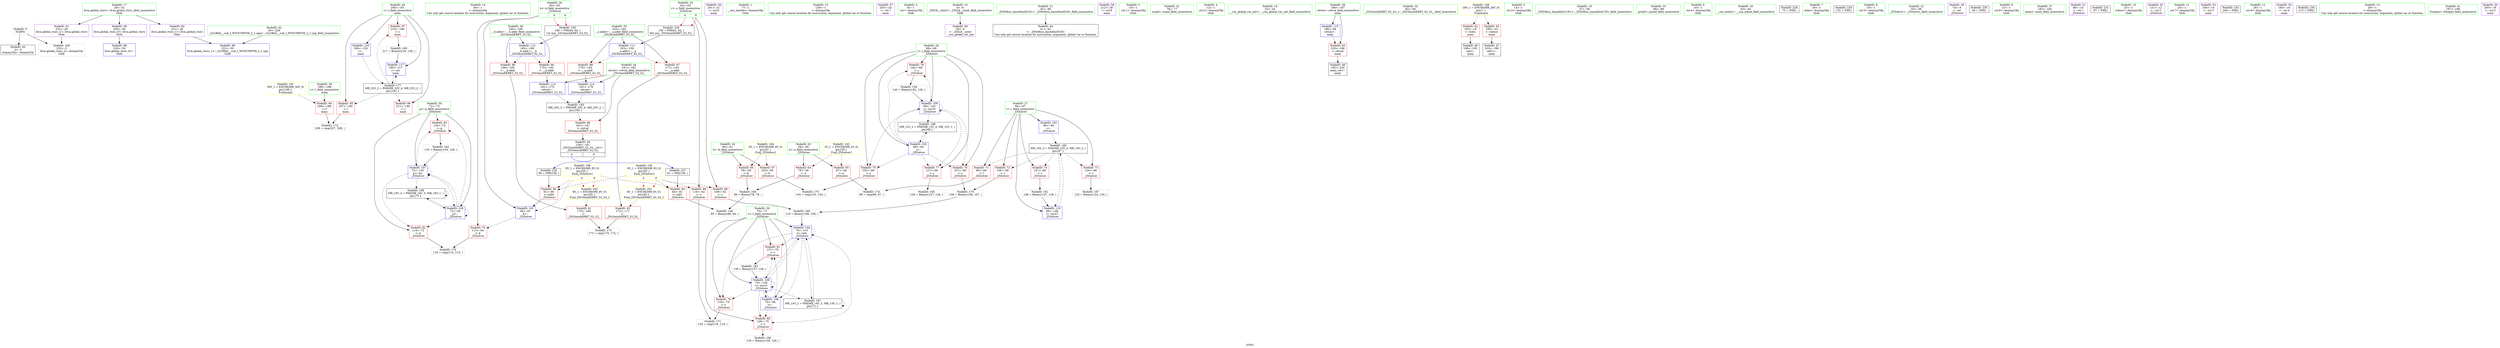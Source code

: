 digraph "SVFG" {
	label="SVFG";

	Node0x563a9933ad30 [shape=record,color=grey,label="{NodeID: 0\nNullPtr}"];
	Node0x563a9933ad30 -> Node0x563a99352970[style=solid];
	Node0x563a9933ad30 -> Node0x563a99353180[style=solid];
	Node0x563a99352eb0 [shape=record,color=red,label="{NodeID: 97\n216\<--190\n\<--i\nmain\n}"];
	Node0x563a99352eb0 -> Node0x563a9935ae40[style=solid];
	Node0x563a99350f10 [shape=record,color=green,label="{NodeID: 14\n94\<--1\n\<--dummyObj\nCan only get source location for instruction, argument, global var or function.}"];
	Node0x563a99356780 [shape=record,color=yellow,style=double,label="{NodeID: 194\n4V_1 = ENCHI(MR_4V_0)\npts\{61 \}\nFun[_Z5Solvev]}"];
	Node0x563a99356780 -> Node0x563a99354d30[style=dashed];
	Node0x563a99356780 -> Node0x563a99354e00[style=dashed];
	Node0x563a99353aa0 [shape=record,color=blue,label="{NodeID: 111\n163\<--159\n__a.addr\<--__a\n_ZSt3minIiERKT_S2_S2_\n}"];
	Node0x563a99353aa0 -> Node0x563a99355e40[style=dashed];
	Node0x563a99353aa0 -> Node0x563a99355f10[style=dashed];
	Node0x563a99351c20 [shape=record,color=green,label="{NodeID: 28\n68\<--69\nj\<--j_field_insensitive\n_Z5Solvev\n}"];
	Node0x563a99351c20 -> Node0x563a99355480[style=solid];
	Node0x563a99351c20 -> Node0x563a99355550[style=solid];
	Node0x563a99351c20 -> Node0x563a99355620[style=solid];
	Node0x563a99351c20 -> Node0x563a993556f0[style=solid];
	Node0x563a99351c20 -> Node0x563a99353420[style=solid];
	Node0x563a99351c20 -> Node0x563a99353900[style=solid];
	Node0x563a99352870 [shape=record,color=green,label="{NodeID: 42\n30\<--226\n_GLOBAL__sub_I_WYOCMWYH_2_1.cpp\<--_GLOBAL__sub_I_WYOCMWYH_2_1.cpp_field_insensitive\n}"];
	Node0x563a99352870 -> Node0x563a99353080[style=solid];
	Node0x563a99354480 [shape=record,color=purple,label="{NodeID: 56\n201\<--21\n\<--.str.6\nmain\n}"];
	Node0x563a99373770 [shape=record,color=black,label="{NodeID: 236\n160 = PHI(64, 64, )\n1st arg _ZSt3minIiERKT_S2_S2_ }"];
	Node0x563a99373770 -> Node0x563a99353b70[style=solid];
	Node0x563a99355070 [shape=record,color=red,label="{NodeID: 70\n115\<--64\n\<--k\n_Z5Solvev\n}"];
	Node0x563a99355070 -> Node0x563a9935c640[style=solid];
	Node0x563a9935b8c0 [shape=record,color=grey,label="{NodeID: 167\n125 = Binary(124, 126, )\n}"];
	Node0x563a99355bd0 [shape=record,color=red,label="{NodeID: 84\n84\<--81\n\<--call1\n_Z5Solvev\n}"];
	Node0x563a99355bd0 -> Node0x563a9935b440[style=solid];
	Node0x563a9933aec0 [shape=record,color=green,label="{NodeID: 1\n7\<--1\n__dso_handle\<--dummyObj\nGlob }"];
	Node0x563a99352f80 [shape=record,color=blue,label="{NodeID: 98\n230\<--29\nllvm.global_ctors_0\<--\nGlob }"];
	Node0x563a99351010 [shape=record,color=green,label="{NodeID: 15\n126\<--1\n\<--dummyObj\nCan only get source location for instruction, argument, global var or function.}"];
	Node0x563a99356860 [shape=record,color=yellow,style=double,label="{NodeID: 195\n6V_1 = ENCHI(MR_6V_0)\npts\{63 \}\nFun[_Z5Solvev]|{|<s4>4|<s5>6}}"];
	Node0x563a99356860 -> Node0x563a99354ed0[style=dashed];
	Node0x563a99356860 -> Node0x563a99354fa0[style=dashed];
	Node0x563a99356860 -> Node0x563a99355bd0[style=dashed];
	Node0x563a99356860 -> Node0x563a99355ca0[style=dashed];
	Node0x563a99356860:s4 -> Node0x563a99356da0[style=dashed,color=red];
	Node0x563a99356860:s5 -> Node0x563a99356da0[style=dashed,color=red];
	Node0x563a99353b70 [shape=record,color=blue,label="{NodeID: 112\n165\<--160\n__b.addr\<--__b\n_ZSt3minIiERKT_S2_S2_\n}"];
	Node0x563a99353b70 -> Node0x563a99355fe0[style=dashed];
	Node0x563a99353b70 -> Node0x563a993560b0[style=dashed];
	Node0x563a99351cf0 [shape=record,color=green,label="{NodeID: 29\n70\<--71\nt\<--t_field_insensitive\n_Z5Solvev\n}"];
	Node0x563a99351cf0 -> Node0x563a993557c0[style=solid];
	Node0x563a99351cf0 -> Node0x563a99355890[style=solid];
	Node0x563a99351cf0 -> Node0x563a99355960[style=solid];
	Node0x563a99351cf0 -> Node0x563a993534f0[style=solid];
	Node0x563a99351cf0 -> Node0x563a99353690[style=solid];
	Node0x563a99351cf0 -> Node0x563a99353830[style=solid];
	Node0x563a99352970 [shape=record,color=black,label="{NodeID: 43\n2\<--3\ndummyVal\<--dummyVal\n}"];
	Node0x563a99354550 [shape=record,color=purple,label="{NodeID: 57\n203\<--24\n\<--.str.7\nmain\n}"];
	Node0x563a99355140 [shape=record,color=red,label="{NodeID: 71\n96\<--66\n\<--i\n_Z5Solvev\n}"];
	Node0x563a99355140 -> Node0x563a9935c340[style=solid];
	Node0x563a9935ba40 [shape=record,color=grey,label="{NodeID: 168\n80 = Binary(78, 79, )\n}"];
	Node0x563a9935ba40 -> Node0x563a9935b440[style=solid];
	Node0x563a99355ca0 [shape=record,color=red,label="{NodeID: 85\n91\<--90\n\<--call4\n_Z5Solvev\n}"];
	Node0x563a99355ca0 -> Node0x563a99353280[style=solid];
	Node0x563a9934ffc0 [shape=record,color=green,label="{NodeID: 2\n8\<--1\n.str\<--dummyObj\nGlob }"];
	Node0x563a99353080 [shape=record,color=blue,label="{NodeID: 99\n231\<--30\nllvm.global_ctors_1\<--_GLOBAL__sub_I_WYOCMWYH_2_1.cpp\nGlob }"];
	Node0x563a99351110 [shape=record,color=green,label="{NodeID: 16\n4\<--6\n_ZStL8__ioinit\<--_ZStL8__ioinit_field_insensitive\nGlob }"];
	Node0x563a99351110 -> Node0x563a99353ed0[style=solid];
	Node0x563a99356940 [shape=record,color=yellow,style=double,label="{NodeID: 196\n8V_1 = ENCHI(MR_8V_0)\npts\{65 \}\nFun[_Z5Solvev]|{|<s3>4|<s4>6}}"];
	Node0x563a99356940 -> Node0x563a99355bd0[style=dashed];
	Node0x563a99356940 -> Node0x563a99355ca0[style=dashed];
	Node0x563a99356940 -> Node0x563a99353280[style=dashed];
	Node0x563a99356940:s3 -> Node0x563a99356eb0[style=dashed,color=red];
	Node0x563a99356940:s4 -> Node0x563a99356eb0[style=dashed,color=red];
	Node0x563a99353c40 [shape=record,color=blue,label="{NodeID: 113\n161\<--175\nretval\<--\n_ZSt3minIiERKT_S2_S2_\n}"];
	Node0x563a99353c40 -> Node0x563a99363bb0[style=dashed];
	Node0x563a99351dc0 [shape=record,color=green,label="{NodeID: 30\n72\<--73\np\<--p_field_insensitive\n_Z5Solvev\n}"];
	Node0x563a99351dc0 -> Node0x563a99355a30[style=solid];
	Node0x563a99351dc0 -> Node0x563a99355b00[style=solid];
	Node0x563a99351dc0 -> Node0x563a993535c0[style=solid];
	Node0x563a99351dc0 -> Node0x563a99353760[style=solid];
	Node0x563a99352a70 [shape=record,color=black,label="{NodeID: 44\n41\<--42\n\<--_ZNSt8ios_base4InitD1Ev\nCan only get source location for instruction, argument, global var or function.}"];
	Node0x563a99354620 [shape=record,color=purple,label="{NodeID: 58\n212\<--26\n\<--.str.8\nmain\n}"];
	Node0x563a99355210 [shape=record,color=red,label="{NodeID: 72\n106\<--66\n\<--i\n_Z5Solvev\n}"];
	Node0x563a99355210 -> Node0x563a9935bd40[style=solid];
	Node0x563a9935bbc0 [shape=record,color=grey,label="{NodeID: 169\n110 = Binary(108, 109, )\n}"];
	Node0x563a9935bbc0 -> Node0x563a993534f0[style=solid];
	Node0x563a99355d70 [shape=record,color=red,label="{NodeID: 86\n181\<--161\n\<--retval\n_ZSt3minIiERKT_S2_S2_\n}"];
	Node0x563a99355d70 -> Node0x563a99352b70[style=solid];
	Node0x563a99350050 [shape=record,color=green,label="{NodeID: 3\n10\<--1\n.str.1\<--dummyObj\nGlob }"];
	Node0x563a99363bb0 [shape=record,color=black,label="{NodeID: 183\nMR_20V_3 = PHI(MR_20V_4, MR_20V_2, )\npts\{162 \}\n}"];
	Node0x563a99363bb0 -> Node0x563a99355d70[style=dashed];
	Node0x563a99353180 [shape=record,color=blue, style = dotted,label="{NodeID: 100\n232\<--3\nllvm.global_ctors_2\<--dummyVal\nGlob }"];
	Node0x563a99351210 [shape=record,color=green,label="{NodeID: 17\n28\<--32\nllvm.global_ctors\<--llvm.global_ctors_field_insensitive\nGlob }"];
	Node0x563a99351210 -> Node0x563a993546f0[style=solid];
	Node0x563a99351210 -> Node0x563a993547f0[style=solid];
	Node0x563a99351210 -> Node0x563a993548f0[style=solid];
	Node0x563a99353d10 [shape=record,color=blue,label="{NodeID: 114\n161\<--178\nretval\<--\n_ZSt3minIiERKT_S2_S2_\n}"];
	Node0x563a99353d10 -> Node0x563a99363bb0[style=dashed];
	Node0x563a99351e90 [shape=record,color=green,label="{NodeID: 31\n76\<--77\nscanf\<--scanf_field_insensitive\n}"];
	Node0x563a99352b70 [shape=record,color=black,label="{NodeID: 45\n158\<--181\n_ZSt3minIiERKT_S2_S2__ret\<--\n_ZSt3minIiERKT_S2_S2_\n|{<s0>4|<s1>6}}"];
	Node0x563a99352b70:s0 -> Node0x563a99372c70[style=solid,color=blue];
	Node0x563a99352b70:s1 -> Node0x563a993731a0[style=solid,color=blue];
	Node0x563a993546f0 [shape=record,color=purple,label="{NodeID: 59\n230\<--28\nllvm.global_ctors_0\<--llvm.global_ctors\nGlob }"];
	Node0x563a993546f0 -> Node0x563a99352f80[style=solid];
	Node0x563a993552e0 [shape=record,color=red,label="{NodeID: 73\n124\<--66\n\<--i\n_Z5Solvev\n}"];
	Node0x563a993552e0 -> Node0x563a9935b8c0[style=solid];
	Node0x563a9935bd40 [shape=record,color=grey,label="{NodeID: 170\n108 = Binary(106, 107, )\n}"];
	Node0x563a9935bd40 -> Node0x563a9935bbc0[style=solid];
	Node0x563a99355e40 [shape=record,color=red,label="{NodeID: 87\n171\<--163\n\<--__a.addr\n_ZSt3minIiERKT_S2_S2_\n}"];
	Node0x563a99355e40 -> Node0x563a99356250[style=solid];
	Node0x563a993500e0 [shape=record,color=green,label="{NodeID: 4\n12\<--1\n.str.2\<--dummyObj\nGlob }"];
	Node0x563a99353280 [shape=record,color=blue,label="{NodeID: 101\n64\<--91\nk\<--\n_Z5Solvev\n}"];
	Node0x563a99353280 -> Node0x563a99355070[style=dashed];
	Node0x563a99351310 [shape=record,color=green,label="{NodeID: 18\n33\<--34\n__cxx_global_var_init\<--__cxx_global_var_init_field_insensitive\n}"];
	Node0x563a993585b0 [shape=record,color=blue,label="{NodeID: 115\n186\<--94\nretval\<--\nmain\n}"];
	Node0x563a993585b0 -> Node0x563a99356320[style=dashed];
	Node0x563a99351f90 [shape=record,color=green,label="{NodeID: 32\n82\<--83\n_ZSt3minIiERKT_S2_S2_\<--_ZSt3minIiERKT_S2_S2__field_insensitive\n}"];
	Node0x563a99352c40 [shape=record,color=black,label="{NodeID: 46\n196\<--193\ncall\<--\nmain\n}"];
	Node0x563a993547f0 [shape=record,color=purple,label="{NodeID: 60\n231\<--28\nllvm.global_ctors_1\<--llvm.global_ctors\nGlob }"];
	Node0x563a993547f0 -> Node0x563a99353080[style=solid];
	Node0x563a993553b0 [shape=record,color=red,label="{NodeID: 74\n147\<--66\n\<--i\n_Z5Solvev\n}"];
	Node0x563a993553b0 -> Node0x563a9935afc0[style=solid];
	Node0x563a9935bec0 [shape=record,color=grey,label="{NodeID: 171\n120 = cmp(118, 119, )\n}"];
	Node0x563a99355f10 [shape=record,color=red,label="{NodeID: 88\n178\<--163\n\<--__a.addr\n_ZSt3minIiERKT_S2_S2_\n}"];
	Node0x563a99355f10 -> Node0x563a99353d10[style=solid];
	Node0x563a99350170 [shape=record,color=green,label="{NodeID: 5\n14\<--1\n.str.3\<--dummyObj\nGlob }"];
	Node0x563a993645b0 [shape=record,color=black,label="{NodeID: 185\nMR_10V_3 = PHI(MR_10V_4, MR_10V_2, )\npts\{67 \}\n}"];
	Node0x563a993645b0 -> Node0x563a99355140[style=dashed];
	Node0x563a993645b0 -> Node0x563a99355210[style=dashed];
	Node0x563a993645b0 -> Node0x563a993552e0[style=dashed];
	Node0x563a993645b0 -> Node0x563a993553b0[style=dashed];
	Node0x563a993645b0 -> Node0x563a993539d0[style=dashed];
	Node0x563a99353350 [shape=record,color=blue,label="{NodeID: 102\n66\<--94\ni\<--\n_Z5Solvev\n}"];
	Node0x563a99353350 -> Node0x563a993645b0[style=dashed];
	Node0x563a99351410 [shape=record,color=green,label="{NodeID: 19\n37\<--38\n_ZNSt8ios_base4InitC1Ev\<--_ZNSt8ios_base4InitC1Ev_field_insensitive\n}"];
	Node0x563a99358680 [shape=record,color=blue,label="{NodeID: 116\n190\<--126\ni\<--\nmain\n}"];
	Node0x563a99358680 -> Node0x563a99361db0[style=dashed];
	Node0x563a99352090 [shape=record,color=green,label="{NodeID: 33\n88\<--89\nprintf\<--printf_field_insensitive\n}"];
	Node0x563a99352d10 [shape=record,color=black,label="{NodeID: 47\n202\<--199\ncall1\<--\nmain\n}"];
	Node0x563a99372c70 [shape=record,color=black,label="{NodeID: 227\n81 = PHI(158, )\n}"];
	Node0x563a99372c70 -> Node0x563a99355bd0[style=solid];
	Node0x563a993548f0 [shape=record,color=purple,label="{NodeID: 61\n232\<--28\nllvm.global_ctors_2\<--llvm.global_ctors\nGlob }"];
	Node0x563a993548f0 -> Node0x563a99353180[style=solid];
	Node0x563a99355480 [shape=record,color=red,label="{NodeID: 75\n102\<--68\n\<--j\n_Z5Solvev\n}"];
	Node0x563a99355480 -> Node0x563a9935c4c0[style=solid];
	Node0x563a9935c040 [shape=record,color=grey,label="{NodeID: 172\n209 = cmp(207, 208, )\n}"];
	Node0x563a99355fe0 [shape=record,color=red,label="{NodeID: 89\n169\<--165\n\<--__b.addr\n_ZSt3minIiERKT_S2_S2_\n}"];
	Node0x563a99355fe0 -> Node0x563a99356180[style=solid];
	Node0x563a993509b0 [shape=record,color=green,label="{NodeID: 6\n16\<--1\n.str.4\<--dummyObj\nGlob }"];
	Node0x563a99364ab0 [shape=record,color=black,label="{NodeID: 186\nMR_12V_2 = PHI(MR_12V_4, MR_12V_1, )\npts\{69 \}\n}"];
	Node0x563a99364ab0 -> Node0x563a99353420[style=dashed];
	Node0x563a99353420 [shape=record,color=blue,label="{NodeID: 103\n68\<--94\nj\<--\n_Z5Solvev\n}"];
	Node0x563a99353420 -> Node0x563a99355480[style=dashed];
	Node0x563a99353420 -> Node0x563a99355550[style=dashed];
	Node0x563a99353420 -> Node0x563a99355620[style=dashed];
	Node0x563a99353420 -> Node0x563a993556f0[style=dashed];
	Node0x563a99353420 -> Node0x563a99353900[style=dashed];
	Node0x563a99353420 -> Node0x563a99364ab0[style=dashed];
	Node0x563a99351510 [shape=record,color=green,label="{NodeID: 20\n43\<--44\n__cxa_atexit\<--__cxa_atexit_field_insensitive\n}"];
	Node0x563a99358750 [shape=record,color=blue,label="{NodeID: 117\n190\<--217\ni\<--inc\nmain\n}"];
	Node0x563a99358750 -> Node0x563a99361db0[style=dashed];
	Node0x563a99352190 [shape=record,color=green,label="{NodeID: 34\n161\<--162\nretval\<--retval_field_insensitive\n_ZSt3minIiERKT_S2_S2_\n}"];
	Node0x563a99352190 -> Node0x563a99355d70[style=solid];
	Node0x563a99352190 -> Node0x563a99353c40[style=solid];
	Node0x563a99352190 -> Node0x563a99353d10[style=solid];
	Node0x563a99353e00 [shape=record,color=black,label="{NodeID: 48\n185\<--220\nmain_ret\<--\nmain\n}"];
	Node0x563a99372e60 [shape=record,color=black,label="{NodeID: 228\n75 = PHI()\n}"];
	Node0x563a993549f0 [shape=record,color=red,label="{NodeID: 62\n193\<--18\n\<--stdin\nmain\n}"];
	Node0x563a993549f0 -> Node0x563a99352c40[style=solid];
	Node0x563a9935acc0 [shape=record,color=grey,label="{NodeID: 159\n143 = Binary(142, 126, )\n}"];
	Node0x563a9935acc0 -> Node0x563a99353900[style=solid];
	Node0x563a99355550 [shape=record,color=red,label="{NodeID: 76\n107\<--68\n\<--j\n_Z5Solvev\n}"];
	Node0x563a99355550 -> Node0x563a9935bd40[style=solid];
	Node0x563a9935c1c0 [shape=record,color=grey,label="{NodeID: 173\n173 = cmp(170, 172, )\n}"];
	Node0x563a993560b0 [shape=record,color=red,label="{NodeID: 90\n175\<--165\n\<--__b.addr\n_ZSt3minIiERKT_S2_S2_\n}"];
	Node0x563a993560b0 -> Node0x563a99353c40[style=solid];
	Node0x563a99350a40 [shape=record,color=green,label="{NodeID: 7\n18\<--1\nstdin\<--dummyObj\nGlob }"];
	Node0x563a99364fb0 [shape=record,color=black,label="{NodeID: 187\nMR_14V_2 = PHI(MR_14V_3, MR_14V_1, )\npts\{71 \}\n}"];
	Node0x563a99364fb0 -> Node0x563a993534f0[style=dashed];
	Node0x563a99364fb0 -> Node0x563a99364fb0[style=dashed];
	Node0x563a993534f0 [shape=record,color=blue,label="{NodeID: 104\n70\<--110\nt\<--rem\n_Z5Solvev\n}"];
	Node0x563a993534f0 -> Node0x563a993557c0[style=dashed];
	Node0x563a993534f0 -> Node0x563a99355890[style=dashed];
	Node0x563a993534f0 -> Node0x563a99355960[style=dashed];
	Node0x563a993534f0 -> Node0x563a993534f0[style=dashed];
	Node0x563a993534f0 -> Node0x563a99353690[style=dashed];
	Node0x563a993534f0 -> Node0x563a99353830[style=dashed];
	Node0x563a993534f0 -> Node0x563a99364fb0[style=dashed];
	Node0x563a99351610 [shape=record,color=green,label="{NodeID: 21\n42\<--48\n_ZNSt8ios_base4InitD1Ev\<--_ZNSt8ios_base4InitD1Ev_field_insensitive\n}"];
	Node0x563a99351610 -> Node0x563a99352a70[style=solid];
	Node0x563a99356da0 [shape=record,color=yellow,style=double,label="{NodeID: 201\n6V_1 = ENCHI(MR_6V_0)\npts\{63 \}\nFun[_ZSt3minIiERKT_S2_S2_]}"];
	Node0x563a99356da0 -> Node0x563a99356250[style=dashed];
	Node0x563a99352260 [shape=record,color=green,label="{NodeID: 35\n163\<--164\n__a.addr\<--__a.addr_field_insensitive\n_ZSt3minIiERKT_S2_S2_\n}"];
	Node0x563a99352260 -> Node0x563a99355e40[style=solid];
	Node0x563a99352260 -> Node0x563a99355f10[style=solid];
	Node0x563a99352260 -> Node0x563a99353aa0[style=solid];
	Node0x563a99353ed0 [shape=record,color=purple,label="{NodeID: 49\n39\<--4\n\<--_ZStL8__ioinit\n__cxx_global_var_init\n}"];
	Node0x563a99372f30 [shape=record,color=black,label="{NodeID: 229\n132 = PHI()\n}"];
	Node0x563a99354ac0 [shape=record,color=red,label="{NodeID: 63\n199\<--23\n\<--stdout\nmain\n}"];
	Node0x563a99354ac0 -> Node0x563a99352d10[style=solid];
	Node0x563a9935ae40 [shape=record,color=grey,label="{NodeID: 160\n217 = Binary(216, 126, )\n}"];
	Node0x563a9935ae40 -> Node0x563a99358750[style=solid];
	Node0x563a99355620 [shape=record,color=red,label="{NodeID: 77\n127\<--68\n\<--j\n_Z5Solvev\n}"];
	Node0x563a99355620 -> Node0x563a9935b5c0[style=solid];
	Node0x563a9935c340 [shape=record,color=grey,label="{NodeID: 174\n98 = cmp(96, 97, )\n}"];
	Node0x563a99356180 [shape=record,color=red,label="{NodeID: 91\n170\<--169\n\<--\n_ZSt3minIiERKT_S2_S2_\n}"];
	Node0x563a99356180 -> Node0x563a9935c1c0[style=solid];
	Node0x563a99350ad0 [shape=record,color=green,label="{NodeID: 8\n19\<--1\n.str.5\<--dummyObj\nGlob }"];
	Node0x563a993654b0 [shape=record,color=black,label="{NodeID: 188\nMR_16V_2 = PHI(MR_16V_3, MR_16V_1, )\npts\{73 \}\n}"];
	Node0x563a993654b0 -> Node0x563a993535c0[style=dashed];
	Node0x563a993654b0 -> Node0x563a993654b0[style=dashed];
	Node0x563a993535c0 [shape=record,color=blue,label="{NodeID: 105\n72\<--94\np\<--\n_Z5Solvev\n}"];
	Node0x563a993535c0 -> Node0x563a99355a30[style=dashed];
	Node0x563a993535c0 -> Node0x563a99355b00[style=dashed];
	Node0x563a993535c0 -> Node0x563a993535c0[style=dashed];
	Node0x563a993535c0 -> Node0x563a99353760[style=dashed];
	Node0x563a993535c0 -> Node0x563a993654b0[style=dashed];
	Node0x563a99351710 [shape=record,color=green,label="{NodeID: 22\n55\<--56\n_Z5Solvev\<--_Z5Solvev_field_insensitive\n}"];
	Node0x563a99356eb0 [shape=record,color=yellow,style=double,label="{NodeID: 202\n8V_1 = ENCHI(MR_8V_0)\npts\{65 \}\nFun[_ZSt3minIiERKT_S2_S2_]}"];
	Node0x563a99356eb0 -> Node0x563a99356180[style=dashed];
	Node0x563a99352330 [shape=record,color=green,label="{NodeID: 36\n165\<--166\n__b.addr\<--__b.addr_field_insensitive\n_ZSt3minIiERKT_S2_S2_\n}"];
	Node0x563a99352330 -> Node0x563a99355fe0[style=solid];
	Node0x563a99352330 -> Node0x563a993560b0[style=solid];
	Node0x563a99352330 -> Node0x563a99353b70[style=solid];
	Node0x563a99353fa0 [shape=record,color=purple,label="{NodeID: 50\n74\<--8\n\<--.str\n_Z5Solvev\n}"];
	Node0x563a99373000 [shape=record,color=black,label="{NodeID: 230\n40 = PHI()\n}"];
	Node0x563a99354b90 [shape=record,color=red,label="{NodeID: 64\n78\<--58\n\<--a\n_Z5Solvev\n}"];
	Node0x563a99354b90 -> Node0x563a9935ba40[style=solid];
	Node0x563a9935afc0 [shape=record,color=grey,label="{NodeID: 161\n148 = Binary(147, 126, )\n}"];
	Node0x563a9935afc0 -> Node0x563a993539d0[style=solid];
	Node0x563a993556f0 [shape=record,color=red,label="{NodeID: 78\n142\<--68\n\<--j\n_Z5Solvev\n}"];
	Node0x563a993556f0 -> Node0x563a9935acc0[style=solid];
	Node0x563a9935c4c0 [shape=record,color=grey,label="{NodeID: 175\n104 = cmp(102, 103, )\n}"];
	Node0x563a99356250 [shape=record,color=red,label="{NodeID: 92\n172\<--171\n\<--\n_ZSt3minIiERKT_S2_S2_\n}"];
	Node0x563a99356250 -> Node0x563a9935c1c0[style=solid];
	Node0x563a99350b60 [shape=record,color=green,label="{NodeID: 9\n21\<--1\n.str.6\<--dummyObj\nGlob }"];
	Node0x563a993659b0 [shape=record,color=yellow,style=double,label="{NodeID: 189\n26V_1 = ENCHI(MR_26V_0)\npts\{1 \}\nFun[main]}"];
	Node0x563a993659b0 -> Node0x563a993549f0[style=dashed];
	Node0x563a993659b0 -> Node0x563a99354ac0[style=dashed];
	Node0x563a99353690 [shape=record,color=blue,label="{NodeID: 106\n70\<--94\nt\<--\n_Z5Solvev\n}"];
	Node0x563a99353690 -> Node0x563a99355890[style=dashed];
	Node0x563a99353690 -> Node0x563a99355960[style=dashed];
	Node0x563a99353690 -> Node0x563a99353830[style=dashed];
	Node0x563a99351810 [shape=record,color=green,label="{NodeID: 23\n58\<--59\na\<--a_field_insensitive\n_Z5Solvev\n}"];
	Node0x563a99351810 -> Node0x563a99354b90[style=solid];
	Node0x563a99351810 -> Node0x563a99354c60[style=solid];
	Node0x563a99352400 [shape=record,color=green,label="{NodeID: 37\n183\<--184\nmain\<--main_field_insensitive\n}"];
	Node0x563a99354070 [shape=record,color=purple,label="{NodeID: 51\n86\<--10\n\<--.str.1\n_Z5Solvev\n}"];
	Node0x563a993730d0 [shape=record,color=black,label="{NodeID: 231\n87 = PHI()\n}"];
	Node0x563a99354c60 [shape=record,color=red,label="{NodeID: 65\n97\<--58\n\<--a\n_Z5Solvev\n}"];
	Node0x563a99354c60 -> Node0x563a9935c340[style=solid];
	Node0x563a9935b140 [shape=record,color=grey,label="{NodeID: 162\n135 = Binary(134, 126, )\n}"];
	Node0x563a9935b140 -> Node0x563a99353760[style=solid];
	Node0x563a993557c0 [shape=record,color=red,label="{NodeID: 79\n118\<--70\n\<--t\n_Z5Solvev\n}"];
	Node0x563a993557c0 -> Node0x563a9935bec0[style=solid];
	Node0x563a9935c640 [shape=record,color=grey,label="{NodeID: 176\n116 = cmp(114, 115, )\n}"];
	Node0x563a99356320 [shape=record,color=red,label="{NodeID: 93\n220\<--186\n\<--retval\nmain\n}"];
	Node0x563a99356320 -> Node0x563a99353e00[style=solid];
	Node0x563a99350bf0 [shape=record,color=green,label="{NodeID: 10\n23\<--1\nstdout\<--dummyObj\nGlob }"];
	Node0x563a99353760 [shape=record,color=blue,label="{NodeID: 107\n72\<--135\np\<--inc\n_Z5Solvev\n}"];
	Node0x563a99353760 -> Node0x563a99355a30[style=dashed];
	Node0x563a99353760 -> Node0x563a99355b00[style=dashed];
	Node0x563a99353760 -> Node0x563a993535c0[style=dashed];
	Node0x563a99353760 -> Node0x563a99353760[style=dashed];
	Node0x563a99353760 -> Node0x563a993654b0[style=dashed];
	Node0x563a993518e0 [shape=record,color=green,label="{NodeID: 24\n60\<--61\nb\<--b_field_insensitive\n_Z5Solvev\n}"];
	Node0x563a993518e0 -> Node0x563a99354d30[style=solid];
	Node0x563a993518e0 -> Node0x563a99354e00[style=solid];
	Node0x563a99352500 [shape=record,color=green,label="{NodeID: 38\n186\<--187\nretval\<--retval_field_insensitive\nmain\n}"];
	Node0x563a99352500 -> Node0x563a99356320[style=solid];
	Node0x563a99352500 -> Node0x563a993585b0[style=solid];
	Node0x563a99354140 [shape=record,color=purple,label="{NodeID: 52\n131\<--12\n\<--.str.2\n_Z5Solvev\n}"];
	Node0x563a993731a0 [shape=record,color=black,label="{NodeID: 232\n90 = PHI(158, )\n}"];
	Node0x563a993731a0 -> Node0x563a99355ca0[style=solid];
	Node0x563a99354d30 [shape=record,color=red,label="{NodeID: 66\n79\<--60\n\<--b\n_Z5Solvev\n}"];
	Node0x563a99354d30 -> Node0x563a9935ba40[style=solid];
	Node0x563a9935b2c0 [shape=record,color=grey,label="{NodeID: 163\n138 = Binary(137, 126, )\n}"];
	Node0x563a9935b2c0 -> Node0x563a99353830[style=solid];
	Node0x563a99355890 [shape=record,color=red,label="{NodeID: 80\n129\<--70\n\<--t\n_Z5Solvev\n}"];
	Node0x563a99355890 -> Node0x563a9935b740[style=solid];
	Node0x563a99361db0 [shape=record,color=black,label="{NodeID: 177\nMR_32V_3 = PHI(MR_32V_4, MR_32V_2, )\npts\{191 \}\n}"];
	Node0x563a99361db0 -> Node0x563a993564c0[style=dashed];
	Node0x563a99361db0 -> Node0x563a99352de0[style=dashed];
	Node0x563a99361db0 -> Node0x563a99352eb0[style=dashed];
	Node0x563a99361db0 -> Node0x563a99358750[style=dashed];
	Node0x563a993563f0 [shape=record,color=red,label="{NodeID: 94\n208\<--188\n\<--t\nmain\n}"];
	Node0x563a993563f0 -> Node0x563a9935c040[style=solid];
	Node0x563a99350c80 [shape=record,color=green,label="{NodeID: 11\n24\<--1\n.str.7\<--dummyObj\nGlob }"];
	Node0x563a993665b0 [shape=record,color=yellow,style=double,label="{NodeID: 191\n30V_1 = ENCHI(MR_30V_0)\npts\{189 \}\nFun[main]}"];
	Node0x563a993665b0 -> Node0x563a993563f0[style=dashed];
	Node0x563a99353830 [shape=record,color=blue,label="{NodeID: 108\n70\<--138\nt\<--inc16\n_Z5Solvev\n}"];
	Node0x563a99353830 -> Node0x563a993557c0[style=dashed];
	Node0x563a99353830 -> Node0x563a99355890[style=dashed];
	Node0x563a99353830 -> Node0x563a99355960[style=dashed];
	Node0x563a99353830 -> Node0x563a993534f0[style=dashed];
	Node0x563a99353830 -> Node0x563a99353690[style=dashed];
	Node0x563a99353830 -> Node0x563a99353830[style=dashed];
	Node0x563a99353830 -> Node0x563a99364fb0[style=dashed];
	Node0x563a993519b0 [shape=record,color=green,label="{NodeID: 25\n62\<--63\nc\<--c_field_insensitive\n_Z5Solvev\n|{|<s2>4|<s3>6}}"];
	Node0x563a993519b0 -> Node0x563a99354ed0[style=solid];
	Node0x563a993519b0 -> Node0x563a99354fa0[style=solid];
	Node0x563a993519b0:s2 -> Node0x563a99373500[style=solid,color=red];
	Node0x563a993519b0:s3 -> Node0x563a99373500[style=solid,color=red];
	Node0x563a993525d0 [shape=record,color=green,label="{NodeID: 39\n188\<--189\nt\<--t_field_insensitive\nmain\n}"];
	Node0x563a993525d0 -> Node0x563a993563f0[style=solid];
	Node0x563a99354210 [shape=record,color=purple,label="{NodeID: 53\n194\<--14\n\<--.str.3\nmain\n}"];
	Node0x563a99373360 [shape=record,color=black,label="{NodeID: 233\n204 = PHI()\n}"];
	Node0x563a99354e00 [shape=record,color=red,label="{NodeID: 67\n103\<--60\n\<--b\n_Z5Solvev\n}"];
	Node0x563a99354e00 -> Node0x563a9935c4c0[style=solid];
	Node0x563a9935b440 [shape=record,color=grey,label="{NodeID: 164\n85 = Binary(80, 84, )\n}"];
	Node0x563a99355960 [shape=record,color=red,label="{NodeID: 81\n137\<--70\n\<--t\n_Z5Solvev\n}"];
	Node0x563a99355960 -> Node0x563a9935b2c0[style=solid];
	Node0x563a993564c0 [shape=record,color=red,label="{NodeID: 95\n207\<--190\n\<--i\nmain\n}"];
	Node0x563a993564c0 -> Node0x563a9935c040[style=solid];
	Node0x563a99350d10 [shape=record,color=green,label="{NodeID: 12\n26\<--1\n.str.8\<--dummyObj\nGlob }"];
	Node0x563a99353900 [shape=record,color=blue,label="{NodeID: 109\n68\<--143\nj\<--inc18\n_Z5Solvev\n}"];
	Node0x563a99353900 -> Node0x563a99355480[style=dashed];
	Node0x563a99353900 -> Node0x563a99355550[style=dashed];
	Node0x563a99353900 -> Node0x563a99355620[style=dashed];
	Node0x563a99353900 -> Node0x563a993556f0[style=dashed];
	Node0x563a99353900 -> Node0x563a99353900[style=dashed];
	Node0x563a99353900 -> Node0x563a99364ab0[style=dashed];
	Node0x563a99351a80 [shape=record,color=green,label="{NodeID: 26\n64\<--65\nk\<--k_field_insensitive\n_Z5Solvev\n|{|<s2>4|<s3>6}}"];
	Node0x563a99351a80 -> Node0x563a99355070[style=solid];
	Node0x563a99351a80 -> Node0x563a99353280[style=solid];
	Node0x563a99351a80:s2 -> Node0x563a99373770[style=solid,color=red];
	Node0x563a99351a80:s3 -> Node0x563a99373770[style=solid,color=red];
	Node0x563a993526a0 [shape=record,color=green,label="{NodeID: 40\n190\<--191\ni\<--i_field_insensitive\nmain\n}"];
	Node0x563a993526a0 -> Node0x563a993564c0[style=solid];
	Node0x563a993526a0 -> Node0x563a99352de0[style=solid];
	Node0x563a993526a0 -> Node0x563a99352eb0[style=solid];
	Node0x563a993526a0 -> Node0x563a99358680[style=solid];
	Node0x563a993526a0 -> Node0x563a99358750[style=solid];
	Node0x563a993542e0 [shape=record,color=purple,label="{NodeID: 54\n195\<--16\n\<--.str.4\nmain\n}"];
	Node0x563a99373430 [shape=record,color=black,label="{NodeID: 234\n213 = PHI()\n}"];
	Node0x563a99354ed0 [shape=record,color=red,label="{NodeID: 68\n109\<--62\n\<--c\n_Z5Solvev\n}"];
	Node0x563a99354ed0 -> Node0x563a9935bbc0[style=solid];
	Node0x563a9935b5c0 [shape=record,color=grey,label="{NodeID: 165\n128 = Binary(127, 126, )\n}"];
	Node0x563a99355a30 [shape=record,color=red,label="{NodeID: 82\n114\<--72\n\<--p\n_Z5Solvev\n}"];
	Node0x563a99355a30 -> Node0x563a9935c640[style=solid];
	Node0x563a99352de0 [shape=record,color=red,label="{NodeID: 96\n211\<--190\n\<--i\nmain\n}"];
	Node0x563a99350e10 [shape=record,color=green,label="{NodeID: 13\n29\<--1\n\<--dummyObj\nCan only get source location for instruction, argument, global var or function.}"];
	Node0x563a99356670 [shape=record,color=yellow,style=double,label="{NodeID: 193\n2V_1 = ENCHI(MR_2V_0)\npts\{59 \}\nFun[_Z5Solvev]}"];
	Node0x563a99356670 -> Node0x563a99354b90[style=dashed];
	Node0x563a99356670 -> Node0x563a99354c60[style=dashed];
	Node0x563a993539d0 [shape=record,color=blue,label="{NodeID: 110\n66\<--148\ni\<--inc21\n_Z5Solvev\n}"];
	Node0x563a993539d0 -> Node0x563a993645b0[style=dashed];
	Node0x563a99351b50 [shape=record,color=green,label="{NodeID: 27\n66\<--67\ni\<--i_field_insensitive\n_Z5Solvev\n}"];
	Node0x563a99351b50 -> Node0x563a99355140[style=solid];
	Node0x563a99351b50 -> Node0x563a99355210[style=solid];
	Node0x563a99351b50 -> Node0x563a993552e0[style=solid];
	Node0x563a99351b50 -> Node0x563a993553b0[style=solid];
	Node0x563a99351b50 -> Node0x563a99353350[style=solid];
	Node0x563a99351b50 -> Node0x563a993539d0[style=solid];
	Node0x563a99352770 [shape=record,color=green,label="{NodeID: 41\n197\<--198\nfreopen\<--freopen_field_insensitive\n}"];
	Node0x563a993543b0 [shape=record,color=purple,label="{NodeID: 55\n200\<--19\n\<--.str.5\nmain\n}"];
	Node0x563a99373500 [shape=record,color=black,label="{NodeID: 235\n159 = PHI(62, 62, )\n0th arg _ZSt3minIiERKT_S2_S2_ }"];
	Node0x563a99373500 -> Node0x563a99353aa0[style=solid];
	Node0x563a99354fa0 [shape=record,color=red,label="{NodeID: 69\n119\<--62\n\<--c\n_Z5Solvev\n}"];
	Node0x563a99354fa0 -> Node0x563a9935bec0[style=solid];
	Node0x563a9935b740 [shape=record,color=grey,label="{NodeID: 166\n130 = Binary(129, 126, )\n}"];
	Node0x563a99355b00 [shape=record,color=red,label="{NodeID: 83\n134\<--72\n\<--p\n_Z5Solvev\n}"];
	Node0x563a99355b00 -> Node0x563a9935b140[style=solid];
}
